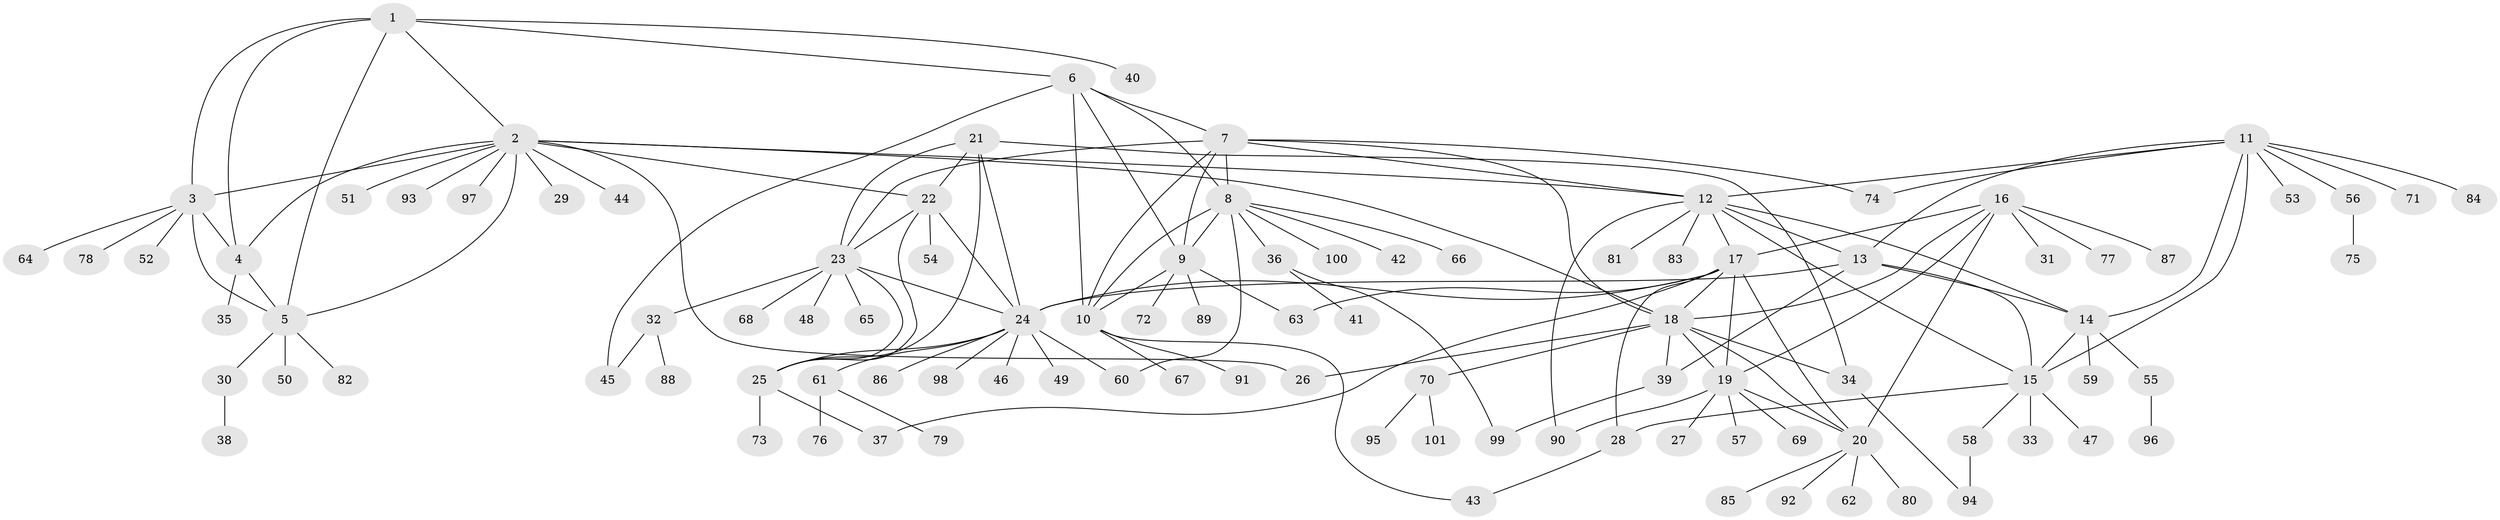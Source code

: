 // coarse degree distribution, {8: 0.06666666666666667, 10: 0.016666666666666666, 2: 0.13333333333333333, 5: 0.03333333333333333, 9: 0.016666666666666666, 4: 0.03333333333333333, 14: 0.016666666666666666, 7: 0.03333333333333333, 12: 0.016666666666666666, 6: 0.016666666666666666, 3: 0.05, 1: 0.5666666666666667}
// Generated by graph-tools (version 1.1) at 2025/19/03/04/25 18:19:45]
// undirected, 101 vertices, 149 edges
graph export_dot {
graph [start="1"]
  node [color=gray90,style=filled];
  1;
  2;
  3;
  4;
  5;
  6;
  7;
  8;
  9;
  10;
  11;
  12;
  13;
  14;
  15;
  16;
  17;
  18;
  19;
  20;
  21;
  22;
  23;
  24;
  25;
  26;
  27;
  28;
  29;
  30;
  31;
  32;
  33;
  34;
  35;
  36;
  37;
  38;
  39;
  40;
  41;
  42;
  43;
  44;
  45;
  46;
  47;
  48;
  49;
  50;
  51;
  52;
  53;
  54;
  55;
  56;
  57;
  58;
  59;
  60;
  61;
  62;
  63;
  64;
  65;
  66;
  67;
  68;
  69;
  70;
  71;
  72;
  73;
  74;
  75;
  76;
  77;
  78;
  79;
  80;
  81;
  82;
  83;
  84;
  85;
  86;
  87;
  88;
  89;
  90;
  91;
  92;
  93;
  94;
  95;
  96;
  97;
  98;
  99;
  100;
  101;
  1 -- 2;
  1 -- 3;
  1 -- 4;
  1 -- 5;
  1 -- 6;
  1 -- 40;
  2 -- 3;
  2 -- 4;
  2 -- 5;
  2 -- 12;
  2 -- 18;
  2 -- 22;
  2 -- 26;
  2 -- 29;
  2 -- 44;
  2 -- 51;
  2 -- 93;
  2 -- 97;
  3 -- 4;
  3 -- 5;
  3 -- 52;
  3 -- 64;
  3 -- 78;
  4 -- 5;
  4 -- 35;
  5 -- 30;
  5 -- 50;
  5 -- 82;
  6 -- 7;
  6 -- 8;
  6 -- 9;
  6 -- 10;
  6 -- 45;
  7 -- 8;
  7 -- 9;
  7 -- 10;
  7 -- 12;
  7 -- 18;
  7 -- 23;
  7 -- 74;
  8 -- 9;
  8 -- 10;
  8 -- 36;
  8 -- 42;
  8 -- 60;
  8 -- 66;
  8 -- 100;
  9 -- 10;
  9 -- 63;
  9 -- 72;
  9 -- 89;
  10 -- 43;
  10 -- 67;
  10 -- 91;
  11 -- 12;
  11 -- 13;
  11 -- 14;
  11 -- 15;
  11 -- 53;
  11 -- 56;
  11 -- 71;
  11 -- 74;
  11 -- 84;
  12 -- 13;
  12 -- 14;
  12 -- 15;
  12 -- 17;
  12 -- 81;
  12 -- 83;
  12 -- 90;
  13 -- 14;
  13 -- 15;
  13 -- 24;
  13 -- 39;
  14 -- 15;
  14 -- 55;
  14 -- 59;
  15 -- 28;
  15 -- 33;
  15 -- 47;
  15 -- 58;
  16 -- 17;
  16 -- 18;
  16 -- 19;
  16 -- 20;
  16 -- 31;
  16 -- 77;
  16 -- 87;
  17 -- 18;
  17 -- 19;
  17 -- 20;
  17 -- 24;
  17 -- 28;
  17 -- 37;
  17 -- 63;
  18 -- 19;
  18 -- 20;
  18 -- 26;
  18 -- 34;
  18 -- 39;
  18 -- 70;
  19 -- 20;
  19 -- 27;
  19 -- 57;
  19 -- 69;
  19 -- 90;
  20 -- 62;
  20 -- 80;
  20 -- 85;
  20 -- 92;
  21 -- 22;
  21 -- 23;
  21 -- 24;
  21 -- 25;
  21 -- 34;
  22 -- 23;
  22 -- 24;
  22 -- 25;
  22 -- 54;
  23 -- 24;
  23 -- 25;
  23 -- 32;
  23 -- 48;
  23 -- 65;
  23 -- 68;
  24 -- 25;
  24 -- 46;
  24 -- 49;
  24 -- 60;
  24 -- 61;
  24 -- 86;
  24 -- 98;
  25 -- 37;
  25 -- 73;
  28 -- 43;
  30 -- 38;
  32 -- 45;
  32 -- 88;
  34 -- 94;
  36 -- 41;
  36 -- 99;
  39 -- 99;
  55 -- 96;
  56 -- 75;
  58 -- 94;
  61 -- 76;
  61 -- 79;
  70 -- 95;
  70 -- 101;
}
